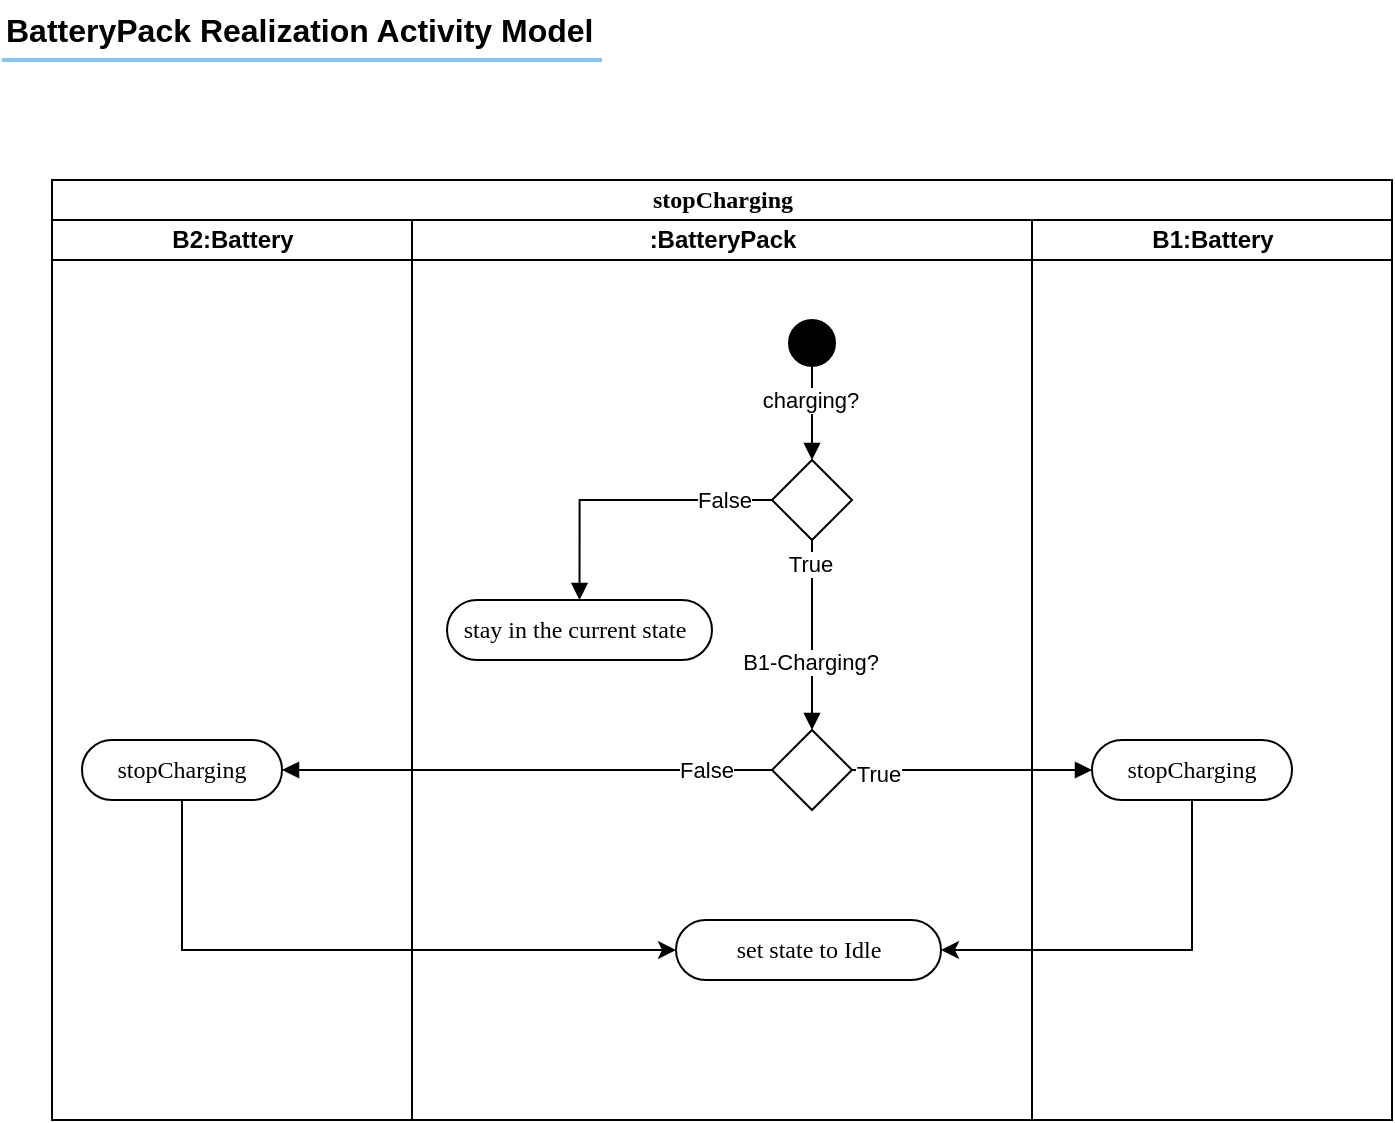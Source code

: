 <mxfile version="26.0.7">
  <diagram name="Page-1" id="-CwXoG7dttwiUbQ-KZpg">
    <mxGraphModel dx="1466" dy="870" grid="1" gridSize="10" guides="1" tooltips="1" connect="1" arrows="1" fold="1" page="1" pageScale="1" pageWidth="827" pageHeight="1169" math="0" shadow="0">
      <root>
        <mxCell id="0" />
        <mxCell id="1" parent="0" />
        <mxCell id="DUfj3TNUMDqWjvn2L4tO-1" value="&lt;b&gt;BatteryPack Realization Activity Model&lt;/b&gt;" style="text;fontSize=16;verticalAlign=middle;strokeColor=none;fillColor=none;whiteSpace=wrap;html=1;" vertex="1" parent="1">
          <mxGeometry x="40" y="40" width="500" height="30" as="geometry" />
        </mxCell>
        <mxCell id="DUfj3TNUMDqWjvn2L4tO-2" value="" style="dashed=0;shape=line;strokeWidth=2;noLabel=1;strokeColor=#0C8CF2;opacity=50;" vertex="1" parent="1">
          <mxGeometry x="40" y="65" width="300" height="10" as="geometry" />
        </mxCell>
        <mxCell id="DUfj3TNUMDqWjvn2L4tO-3" value="stopCharging" style="swimlane;html=1;childLayout=stackLayout;startSize=20;rounded=0;shadow=0;comic=0;labelBackgroundColor=none;strokeWidth=1;fontFamily=Verdana;fontSize=12;align=center;" vertex="1" parent="1">
          <mxGeometry x="65" y="130" width="670" height="470" as="geometry">
            <mxRectangle x="45" y="640" width="70" height="30" as="alternateBounds" />
          </mxGeometry>
        </mxCell>
        <mxCell id="DUfj3TNUMDqWjvn2L4tO-4" value="B2:Battery" style="swimlane;html=1;startSize=20;" vertex="1" parent="DUfj3TNUMDqWjvn2L4tO-3">
          <mxGeometry y="20" width="180" height="450" as="geometry">
            <mxRectangle x="570" y="20" width="40" height="1720" as="alternateBounds" />
          </mxGeometry>
        </mxCell>
        <mxCell id="DUfj3TNUMDqWjvn2L4tO-5" value="stopCharging" style="rounded=1;whiteSpace=wrap;html=1;shadow=0;comic=0;labelBackgroundColor=none;strokeWidth=1;fontFamily=Verdana;fontSize=12;align=center;arcSize=50;" vertex="1" parent="DUfj3TNUMDqWjvn2L4tO-4">
          <mxGeometry x="15.0" y="260" width="100" height="30" as="geometry" />
        </mxCell>
        <mxCell id="DUfj3TNUMDqWjvn2L4tO-6" style="edgeStyle=orthogonalEdgeStyle;rounded=0;orthogonalLoop=1;jettySize=auto;html=1;entryX=1;entryY=0.5;entryDx=0;entryDy=0;endArrow=block;endFill=1;exitX=0;exitY=0.5;exitDx=0;exitDy=0;" edge="1" parent="DUfj3TNUMDqWjvn2L4tO-3" source="DUfj3TNUMDqWjvn2L4tO-15" target="DUfj3TNUMDqWjvn2L4tO-5">
          <mxGeometry relative="1" as="geometry">
            <Array as="points" />
          </mxGeometry>
        </mxCell>
        <mxCell id="DUfj3TNUMDqWjvn2L4tO-7" value="False" style="edgeLabel;html=1;align=center;verticalAlign=middle;resizable=0;points=[];" vertex="1" connectable="0" parent="DUfj3TNUMDqWjvn2L4tO-6">
          <mxGeometry x="-0.45" y="-1" relative="1" as="geometry">
            <mxPoint x="34" y="1" as="offset" />
          </mxGeometry>
        </mxCell>
        <mxCell id="DUfj3TNUMDqWjvn2L4tO-8" value=":BatteryPack" style="swimlane;html=1;startSize=20;" vertex="1" parent="DUfj3TNUMDqWjvn2L4tO-3">
          <mxGeometry x="180" y="20" width="310" height="450" as="geometry">
            <mxRectangle y="20" width="40" height="420" as="alternateBounds" />
          </mxGeometry>
        </mxCell>
        <mxCell id="DUfj3TNUMDqWjvn2L4tO-9" style="edgeStyle=orthogonalEdgeStyle;rounded=0;orthogonalLoop=1;jettySize=auto;html=1;entryX=0.5;entryY=0;entryDx=0;entryDy=0;endArrow=block;endFill=1;" edge="1" parent="DUfj3TNUMDqWjvn2L4tO-8" source="DUfj3TNUMDqWjvn2L4tO-11" target="DUfj3TNUMDqWjvn2L4tO-14">
          <mxGeometry relative="1" as="geometry" />
        </mxCell>
        <mxCell id="DUfj3TNUMDqWjvn2L4tO-10" value="charging?" style="edgeLabel;html=1;align=center;verticalAlign=middle;resizable=0;points=[];" vertex="1" connectable="0" parent="DUfj3TNUMDqWjvn2L4tO-9">
          <mxGeometry x="-0.277" y="-1" relative="1" as="geometry">
            <mxPoint as="offset" />
          </mxGeometry>
        </mxCell>
        <mxCell id="DUfj3TNUMDqWjvn2L4tO-11" value="" style="ellipse;whiteSpace=wrap;html=1;rounded=0;shadow=0;comic=0;labelBackgroundColor=none;strokeWidth=1;fillColor=#000000;fontFamily=Verdana;fontSize=12;align=center;" vertex="1" parent="DUfj3TNUMDqWjvn2L4tO-8">
          <mxGeometry x="188.5" y="50" width="23" height="23" as="geometry" />
        </mxCell>
        <mxCell id="DUfj3TNUMDqWjvn2L4tO-12" style="edgeStyle=orthogonalEdgeStyle;rounded=0;orthogonalLoop=1;jettySize=auto;html=1;entryX=0.5;entryY=0;entryDx=0;entryDy=0;endArrow=block;endFill=1;" edge="1" parent="DUfj3TNUMDqWjvn2L4tO-8" source="DUfj3TNUMDqWjvn2L4tO-14" target="DUfj3TNUMDqWjvn2L4tO-16">
          <mxGeometry relative="1" as="geometry" />
        </mxCell>
        <mxCell id="DUfj3TNUMDqWjvn2L4tO-13" value="False" style="edgeLabel;html=1;align=center;verticalAlign=middle;resizable=0;points=[];" vertex="1" connectable="0" parent="DUfj3TNUMDqWjvn2L4tO-12">
          <mxGeometry x="-0.663" relative="1" as="geometry">
            <mxPoint as="offset" />
          </mxGeometry>
        </mxCell>
        <mxCell id="DUfj3TNUMDqWjvn2L4tO-14" value="" style="rhombus;whiteSpace=wrap;html=1;" vertex="1" parent="DUfj3TNUMDqWjvn2L4tO-8">
          <mxGeometry x="180" y="120" width="40" height="40" as="geometry" />
        </mxCell>
        <mxCell id="DUfj3TNUMDqWjvn2L4tO-15" value="" style="rhombus;whiteSpace=wrap;html=1;" vertex="1" parent="DUfj3TNUMDqWjvn2L4tO-8">
          <mxGeometry x="180" y="255" width="40" height="40" as="geometry" />
        </mxCell>
        <mxCell id="DUfj3TNUMDqWjvn2L4tO-16" value="stay in the current&lt;span style=&quot;background-color: transparent; color: light-dark(rgb(0, 0, 0), rgb(255, 255, 255));&quot;&gt;&amp;nbsp;state&amp;nbsp;&lt;/span&gt;&amp;nbsp;" style="rounded=1;whiteSpace=wrap;html=1;shadow=0;comic=0;labelBackgroundColor=none;strokeWidth=1;fontFamily=Verdana;fontSize=12;align=center;arcSize=50;" vertex="1" parent="DUfj3TNUMDqWjvn2L4tO-8">
          <mxGeometry x="17.5" y="190" width="132.5" height="30" as="geometry" />
        </mxCell>
        <mxCell id="DUfj3TNUMDqWjvn2L4tO-17" value="set state to Idle" style="rounded=1;whiteSpace=wrap;html=1;shadow=0;comic=0;labelBackgroundColor=none;strokeWidth=1;fontFamily=Verdana;fontSize=12;align=center;arcSize=50;" vertex="1" parent="DUfj3TNUMDqWjvn2L4tO-8">
          <mxGeometry x="132" y="350" width="132.5" height="30" as="geometry" />
        </mxCell>
        <mxCell id="DUfj3TNUMDqWjvn2L4tO-18" style="edgeStyle=orthogonalEdgeStyle;rounded=0;orthogonalLoop=1;jettySize=auto;html=1;entryX=0.5;entryY=0;entryDx=0;entryDy=0;endArrow=block;endFill=1;exitX=0.5;exitY=1;exitDx=0;exitDy=0;" edge="1" parent="DUfj3TNUMDqWjvn2L4tO-8" source="DUfj3TNUMDqWjvn2L4tO-14" target="DUfj3TNUMDqWjvn2L4tO-15">
          <mxGeometry relative="1" as="geometry" />
        </mxCell>
        <mxCell id="DUfj3TNUMDqWjvn2L4tO-19" value="True" style="edgeLabel;html=1;align=center;verticalAlign=middle;resizable=0;points=[];" vertex="1" connectable="0" parent="DUfj3TNUMDqWjvn2L4tO-18">
          <mxGeometry x="-0.761" y="-1" relative="1" as="geometry">
            <mxPoint as="offset" />
          </mxGeometry>
        </mxCell>
        <mxCell id="DUfj3TNUMDqWjvn2L4tO-20" value="B1-Charging?" style="edgeLabel;html=1;align=center;verticalAlign=middle;resizable=0;points=[];" vertex="1" connectable="0" parent="DUfj3TNUMDqWjvn2L4tO-18">
          <mxGeometry x="0.285" y="-1" relative="1" as="geometry">
            <mxPoint as="offset" />
          </mxGeometry>
        </mxCell>
        <mxCell id="DUfj3TNUMDqWjvn2L4tO-21" style="edgeStyle=orthogonalEdgeStyle;rounded=0;orthogonalLoop=1;jettySize=auto;html=1;entryX=0;entryY=0.5;entryDx=0;entryDy=0;endArrow=block;endFill=1;" edge="1" parent="DUfj3TNUMDqWjvn2L4tO-3" source="DUfj3TNUMDqWjvn2L4tO-15" target="DUfj3TNUMDqWjvn2L4tO-24">
          <mxGeometry relative="1" as="geometry" />
        </mxCell>
        <mxCell id="DUfj3TNUMDqWjvn2L4tO-22" value="True" style="edgeLabel;html=1;align=center;verticalAlign=middle;resizable=0;points=[];" vertex="1" connectable="0" parent="DUfj3TNUMDqWjvn2L4tO-21">
          <mxGeometry x="-0.788" y="-2" relative="1" as="geometry">
            <mxPoint as="offset" />
          </mxGeometry>
        </mxCell>
        <mxCell id="DUfj3TNUMDqWjvn2L4tO-23" value="B1:Battery" style="swimlane;html=1;startSize=20;" vertex="1" parent="DUfj3TNUMDqWjvn2L4tO-3">
          <mxGeometry x="490" y="20" width="180" height="450" as="geometry" />
        </mxCell>
        <mxCell id="DUfj3TNUMDqWjvn2L4tO-24" value="stopCharging" style="rounded=1;whiteSpace=wrap;html=1;shadow=0;comic=0;labelBackgroundColor=none;strokeWidth=1;fontFamily=Verdana;fontSize=12;align=center;arcSize=50;" vertex="1" parent="DUfj3TNUMDqWjvn2L4tO-23">
          <mxGeometry x="30" y="260" width="100" height="30" as="geometry" />
        </mxCell>
        <mxCell id="DUfj3TNUMDqWjvn2L4tO-25" style="edgeStyle=orthogonalEdgeStyle;rounded=0;orthogonalLoop=1;jettySize=auto;html=1;entryX=1;entryY=0.5;entryDx=0;entryDy=0;exitX=0.5;exitY=1;exitDx=0;exitDy=0;" edge="1" parent="DUfj3TNUMDqWjvn2L4tO-3" source="DUfj3TNUMDqWjvn2L4tO-24" target="DUfj3TNUMDqWjvn2L4tO-17">
          <mxGeometry relative="1" as="geometry" />
        </mxCell>
        <mxCell id="DUfj3TNUMDqWjvn2L4tO-26" style="edgeStyle=orthogonalEdgeStyle;rounded=0;orthogonalLoop=1;jettySize=auto;html=1;entryX=0;entryY=0.5;entryDx=0;entryDy=0;exitX=0.5;exitY=1;exitDx=0;exitDy=0;" edge="1" parent="DUfj3TNUMDqWjvn2L4tO-3" source="DUfj3TNUMDqWjvn2L4tO-5" target="DUfj3TNUMDqWjvn2L4tO-17">
          <mxGeometry relative="1" as="geometry" />
        </mxCell>
      </root>
    </mxGraphModel>
  </diagram>
</mxfile>
